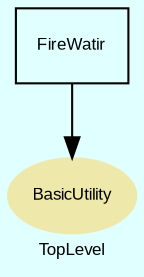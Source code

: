 digraph TopLevel {
    compound = true
    bgcolor = lightcyan1
    fontname = Arial
    fontsize = 8
    label = "TopLevel"
    node [
        fontname = Arial,
        fontsize = 8,
        color = black
    ]

    BasicUtility [
        fontcolor = black,
        URL = "classes/BasicUtility.html",
        shape = ellipse,
        color = palegoldenrod,
        style = filled,
        label = "BasicUtility"
    ]

    FireWatir [
        URL = "classes/FireWatir.html",
        shape = box,
        label = "FireWatir"
    ]

    FireWatir -> BasicUtility [

    ]

}

